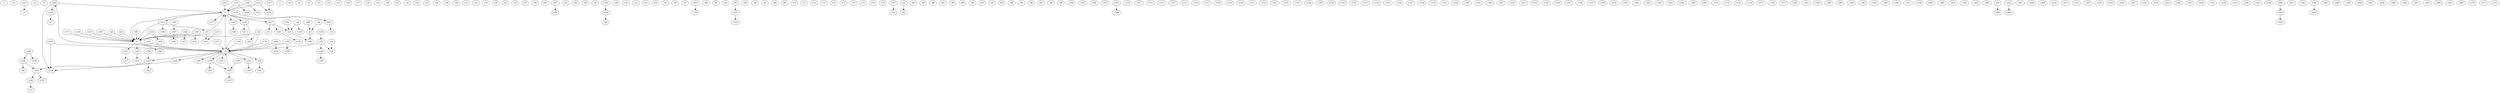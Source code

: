 strict digraph  {
c1;
c2;
c3;
c4;
c5;
c6;
c7;
c8;
c9;
c10;
c11;
c12;
c13;
c14;
c15;
c16;
c17;
c18;
c19;
c20;
c21;
c22;
c23;
c24;
c25;
c26;
c27;
c28;
c29;
c30;
c31;
c32;
c33;
c34;
c35;
c36;
c37;
c38;
c39;
c40;
c41;
c42;
c43;
c44;
c45;
c46;
c47;
c48;
c49;
c50;
c51;
c52;
c53;
c54;
c55;
c56;
c57;
c58;
c59;
c60;
c61;
c62;
c63;
c64;
c65;
c66;
c67;
c68;
c69;
c70;
c71;
c72;
c73;
c74;
c75;
c76;
c77;
c78;
c79;
c80;
c81;
c82;
c83;
c84;
c85;
c86;
c87;
c88;
c89;
c90;
c91;
c92;
c93;
c94;
c95;
c96;
c97;
c98;
c99;
c100;
c101;
c102;
c103;
c104;
c105;
c106;
c107;
c108;
c109;
c110;
c111;
c112;
c113;
c114;
c115;
c116;
c117;
c118;
c119;
c120;
c121;
c122;
c123;
c124;
c125;
c126;
c127;
c128;
c129;
c130;
c131;
c132;
c133;
c134;
c135;
c136;
c137;
c138;
c139;
c140;
c141;
c142;
c143;
c144;
c145;
c146;
c147;
c148;
c149;
c150;
c151;
c152;
c153;
c154;
c155;
c156;
c157;
c158;
c159;
c160;
c161;
c162;
c163;
c164;
c165;
c166;
c167;
c168;
c169;
c170;
c171;
c172;
c173;
c174;
c175;
c176;
c177;
c178;
c179;
c180;
c181;
c182;
c183;
c184;
c185;
c186;
c187;
c188;
c189;
c190;
c191;
c192;
c193;
c194;
c195;
c196;
c197;
c198;
c199;
c200;
c201;
c202;
c203;
c204;
c205;
c206;
c207;
c208;
c209;
c210;
c211;
c212;
c213;
c214;
c215;
c216;
c217;
c218;
c219;
c220;
c221;
c222;
c223;
c224;
c225;
c226;
c227;
c228;
c229;
c230;
c231;
c232;
c233;
c234;
c235;
c236;
c237;
c238;
c239;
c240;
c241;
c242;
c243;
c244;
c245;
c246;
c247;
c248;
c249;
c250;
c251;
c252;
c253;
c254;
c255;
c256;
c257;
c258;
c259;
c260;
c261;
c262;
c263;
c264;
c265;
c266;
c267;
c268;
c269;
c270;
c271;
c272;
c273;
v1;
v2;
v3;
co1;
co2;
co3;
co4;
co5;
co6;
co7;
co8;
co9;
co10;
co11;
co12;
co13;
co14;
co15;
co16;
co17;
co18;
co19;
co20;
co21;
co22;
co23;
co24;
co25;
co26;
co27;
co28;
co29;
co30;
co31;
co32;
co33;
co34;
co35;
co36;
co37;
co38;
co39;
co40;
co41;
co42;
co43;
co44;
co45;
co46;
co47;
co48;
co49;
co50;
co51;
co52;
c26 -> v3  [weight=1];
c42 -> v3  [weight=1];
c49 -> co1  [weight=1];
c63 -> co51  [weight=1];
c80 -> v3  [weight=1];
c104 -> co45  [weight=1];
c105 -> v2  [weight=1];
c124 -> co42  [weight=1];
c126 -> co35  [weight=1];
c140 -> co49  [weight=1];
c163 -> v2  [weight=1];
c173 -> v3  [weight=1];
c179 -> v2  [weight=1];
c190 -> co18  [weight=1];
c191 -> v2  [weight=1];
c219 -> v3  [weight=1];
c230 -> co47  [weight=1];
c240 -> co30  [weight=1];
c253 -> v3  [weight=1];
c254 -> co3  [weight=1];
c255 -> v1  [weight=1];
c257 -> v3  [weight=1];
c268 -> co1  [weight=1];
v1 -> c273  [weight=1];
v1 -> co29  [weight=1];
v1 -> v3  [weight=1];
v1 -> co27  [weight=1];
v1 -> co34  [weight=1];
v1 -> co42  [weight=1];
v1 -> co11  [weight=1];
v2 -> c261  [weight=1];
v2 -> c233  [weight=1];
v2 -> co25  [weight=1];
v2 -> co39  [weight=1];
v2 -> co8  [weight=1];
v2 -> v1  [weight=1];
v2 -> co18  [weight=1];
v2 -> co23  [weight=1];
v2 -> co28  [weight=1];
v3 -> c228  [weight=1];
v3 -> co43  [weight=1];
v3 -> v2  [weight=1];
v3 -> co13  [weight=1];
co1 -> c187  [weight=1];
co2 -> c82  [weight=1];
co3 -> c187  [weight=1];
co4 -> c58  [weight=1];
co5 -> c65  [weight=1];
co5 -> v2  [weight=1];
co5 -> v3  [weight=1];
co6 -> c149  [weight=1];
co6 -> co3  [weight=1];
co7 -> c212  [weight=1];
co7 -> v3  [weight=1];
co7 -> v1  [weight=1];
co8 -> c247  [weight=1];
co9 -> c205  [weight=1];
co10 -> c246  [weight=1];
co10 -> v1  [weight=1];
co11 -> c184  [weight=1];
co11 -> v3  [weight=1];
co11 -> co7  [weight=1];
co12 -> c3  [weight=1];
co13 -> c217  [weight=1];
co14 -> c259  [weight=1];
co14 -> co46  [weight=1];
co15 -> c212  [weight=1];
co16 -> c258  [weight=1];
co16 -> v3  [weight=1];
co17 -> c185  [weight=1];
co18 -> c167  [weight=1];
co18 -> co14  [weight=1];
co19 -> c239  [weight=1];
co19 -> v2  [weight=1];
co20 -> c10  [weight=1];
co20 -> v1  [weight=1];
co21 -> c40  [weight=1];
co22 -> c185  [weight=1];
co22 -> v1  [weight=1];
co23 -> c239  [weight=1];
co23 -> co52  [weight=1];
co23 -> v1  [weight=1];
co24 -> c244  [weight=1];
co25 -> c143  [weight=1];
co26 -> c47  [weight=1];
co26 -> v3  [weight=1];
co27 -> c51  [weight=1];
co27 -> co41  [weight=1];
co27 -> co3  [weight=1];
co28 -> c239  [weight=1];
co29 -> c186  [weight=1];
co30 -> c242  [weight=1];
co31 -> c59  [weight=1];
co32 -> c206  [weight=1];
co33 -> c108  [weight=1];
co34 -> c23  [weight=1];
co34 -> v2  [weight=1];
co35 -> c58  [weight=1];
co35 -> v2  [weight=1];
co35 -> co40  [weight=1];
co36 -> c101  [weight=1];
co36 -> v3  [weight=1];
co37 -> c81  [weight=1];
co38 -> c85  [weight=1];
co38 -> co14  [weight=1];
co39 -> c265  [weight=1];
co39 -> co49  [weight=1];
co40 -> c109  [weight=1];
co41 -> c178  [weight=1];
co42 -> c13  [weight=1];
co43 -> c102  [weight=1];
co44 -> c234  [weight=1];
co44 -> v2  [weight=1];
co45 -> c46  [weight=1];
co46 -> c27  [weight=1];
co47 -> c222  [weight=1];
co47 -> v3  [weight=1];
co48 -> c196  [weight=1];
co48 -> co38  [weight=1];
co49 -> c215  [weight=1];
co49 -> v2  [weight=1];
co50 -> c148  [weight=1];
co50 -> v2  [weight=1];
co51 -> c252  [weight=1];
co52 -> c6  [weight=1];
}
